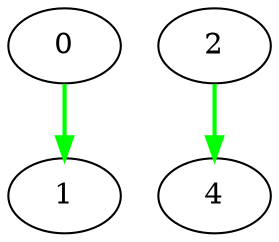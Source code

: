 digraph {
  0 [label="0", color=black];
  2 [label="2", color=black];
  4 [label="4", color=black];
  2 -> 4 [label="", color=green, penwidth=2];
  1 [label="1", color=black];
  0 -> 1 [label="", color=green, penwidth=2];
}
